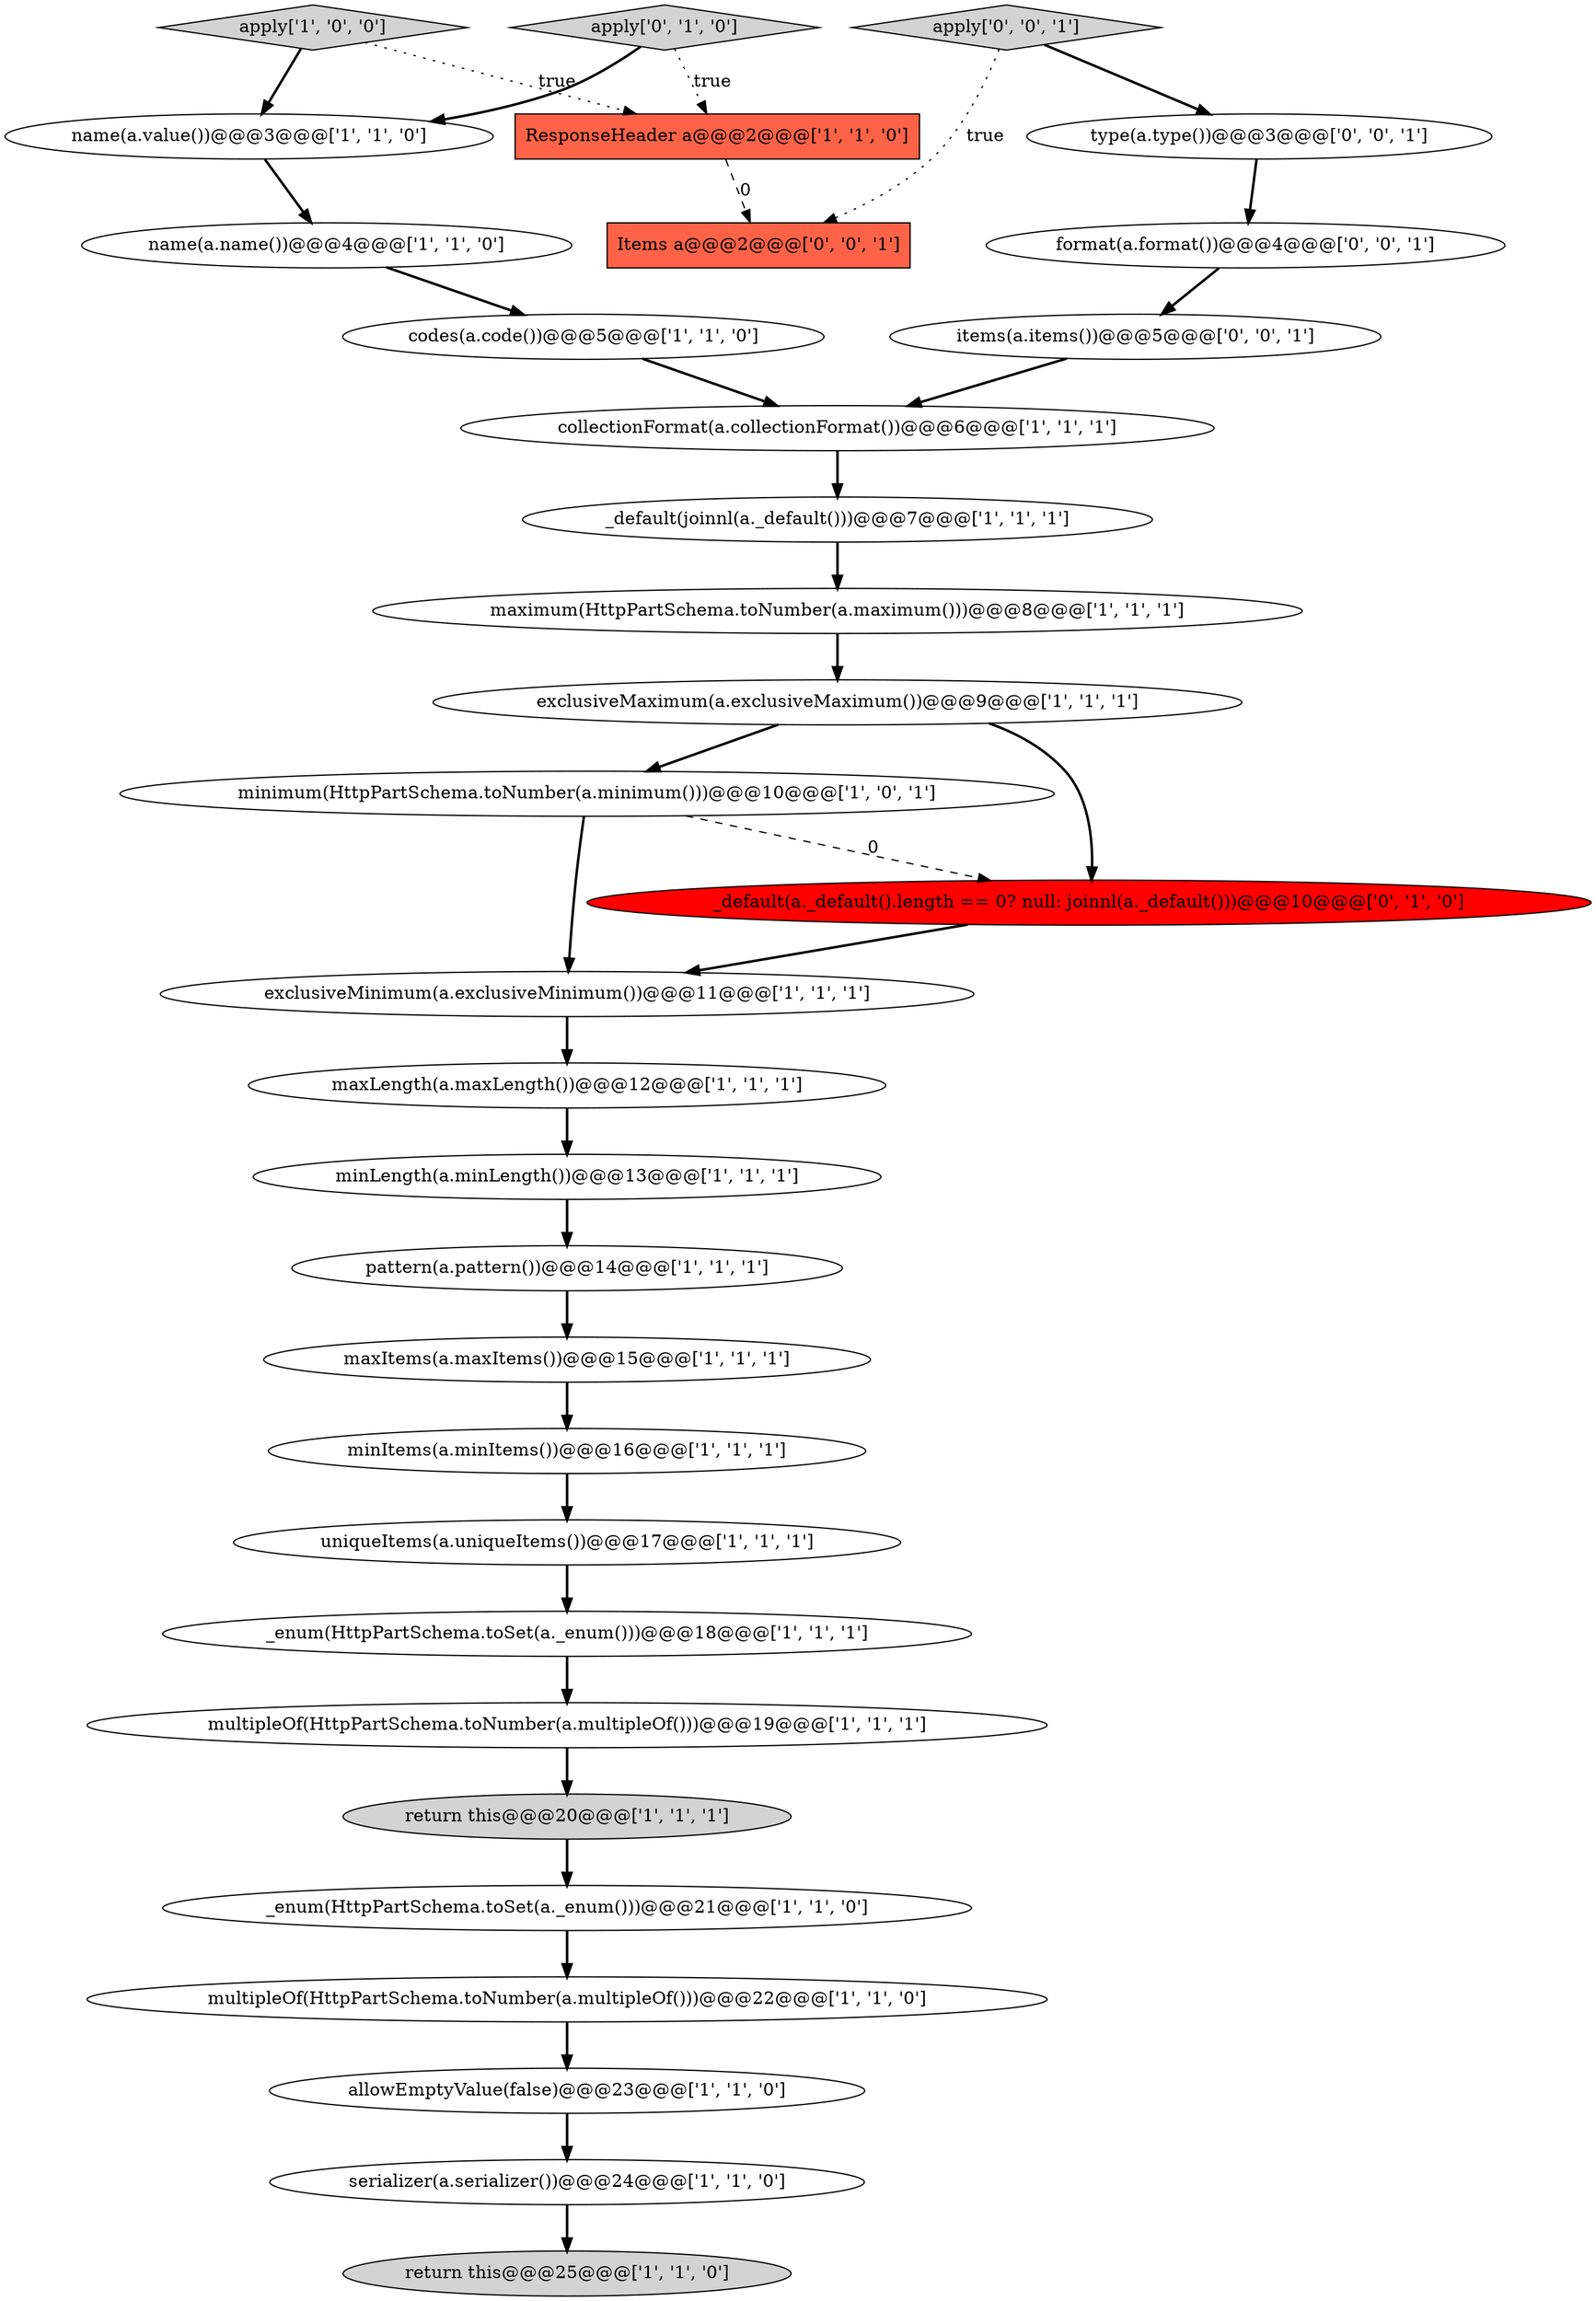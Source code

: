 digraph {
18 [style = filled, label = "multipleOf(HttpPartSchema.toNumber(a.multipleOf()))@@@19@@@['1', '1', '1']", fillcolor = white, shape = ellipse image = "AAA0AAABBB1BBB"];
4 [style = filled, label = "name(a.value())@@@3@@@['1', '1', '0']", fillcolor = white, shape = ellipse image = "AAA0AAABBB1BBB"];
30 [style = filled, label = "Items a@@@2@@@['0', '0', '1']", fillcolor = tomato, shape = box image = "AAA0AAABBB3BBB"];
21 [style = filled, label = "maxItems(a.maxItems())@@@15@@@['1', '1', '1']", fillcolor = white, shape = ellipse image = "AAA0AAABBB1BBB"];
16 [style = filled, label = "allowEmptyValue(false)@@@23@@@['1', '1', '0']", fillcolor = white, shape = ellipse image = "AAA0AAABBB1BBB"];
10 [style = filled, label = "return this@@@20@@@['1', '1', '1']", fillcolor = lightgray, shape = ellipse image = "AAA0AAABBB1BBB"];
27 [style = filled, label = "format(a.format())@@@4@@@['0', '0', '1']", fillcolor = white, shape = ellipse image = "AAA0AAABBB3BBB"];
29 [style = filled, label = "apply['0', '0', '1']", fillcolor = lightgray, shape = diamond image = "AAA0AAABBB3BBB"];
13 [style = filled, label = "minItems(a.minItems())@@@16@@@['1', '1', '1']", fillcolor = white, shape = ellipse image = "AAA0AAABBB1BBB"];
9 [style = filled, label = "collectionFormat(a.collectionFormat())@@@6@@@['1', '1', '1']", fillcolor = white, shape = ellipse image = "AAA0AAABBB1BBB"];
19 [style = filled, label = "_enum(HttpPartSchema.toSet(a._enum()))@@@18@@@['1', '1', '1']", fillcolor = white, shape = ellipse image = "AAA0AAABBB1BBB"];
12 [style = filled, label = "_enum(HttpPartSchema.toSet(a._enum()))@@@21@@@['1', '1', '0']", fillcolor = white, shape = ellipse image = "AAA0AAABBB1BBB"];
24 [style = filled, label = "return this@@@25@@@['1', '1', '0']", fillcolor = lightgray, shape = ellipse image = "AAA0AAABBB1BBB"];
1 [style = filled, label = "minimum(HttpPartSchema.toNumber(a.minimum()))@@@10@@@['1', '0', '1']", fillcolor = white, shape = ellipse image = "AAA0AAABBB1BBB"];
11 [style = filled, label = "maximum(HttpPartSchema.toNumber(a.maximum()))@@@8@@@['1', '1', '1']", fillcolor = white, shape = ellipse image = "AAA0AAABBB1BBB"];
25 [style = filled, label = "apply['0', '1', '0']", fillcolor = lightgray, shape = diamond image = "AAA0AAABBB2BBB"];
20 [style = filled, label = "maxLength(a.maxLength())@@@12@@@['1', '1', '1']", fillcolor = white, shape = ellipse image = "AAA0AAABBB1BBB"];
8 [style = filled, label = "ResponseHeader a@@@2@@@['1', '1', '0']", fillcolor = tomato, shape = box image = "AAA0AAABBB1BBB"];
2 [style = filled, label = "name(a.name())@@@4@@@['1', '1', '0']", fillcolor = white, shape = ellipse image = "AAA0AAABBB1BBB"];
28 [style = filled, label = "type(a.type())@@@3@@@['0', '0', '1']", fillcolor = white, shape = ellipse image = "AAA0AAABBB3BBB"];
0 [style = filled, label = "codes(a.code())@@@5@@@['1', '1', '0']", fillcolor = white, shape = ellipse image = "AAA0AAABBB1BBB"];
14 [style = filled, label = "multipleOf(HttpPartSchema.toNumber(a.multipleOf()))@@@22@@@['1', '1', '0']", fillcolor = white, shape = ellipse image = "AAA0AAABBB1BBB"];
7 [style = filled, label = "serializer(a.serializer())@@@24@@@['1', '1', '0']", fillcolor = white, shape = ellipse image = "AAA0AAABBB1BBB"];
23 [style = filled, label = "uniqueItems(a.uniqueItems())@@@17@@@['1', '1', '1']", fillcolor = white, shape = ellipse image = "AAA0AAABBB1BBB"];
26 [style = filled, label = "_default(a._default().length == 0? null: joinnl(a._default()))@@@10@@@['0', '1', '0']", fillcolor = red, shape = ellipse image = "AAA1AAABBB2BBB"];
15 [style = filled, label = "minLength(a.minLength())@@@13@@@['1', '1', '1']", fillcolor = white, shape = ellipse image = "AAA0AAABBB1BBB"];
17 [style = filled, label = "pattern(a.pattern())@@@14@@@['1', '1', '1']", fillcolor = white, shape = ellipse image = "AAA0AAABBB1BBB"];
3 [style = filled, label = "exclusiveMinimum(a.exclusiveMinimum())@@@11@@@['1', '1', '1']", fillcolor = white, shape = ellipse image = "AAA0AAABBB1BBB"];
5 [style = filled, label = "apply['1', '0', '0']", fillcolor = lightgray, shape = diamond image = "AAA0AAABBB1BBB"];
22 [style = filled, label = "_default(joinnl(a._default()))@@@7@@@['1', '1', '1']", fillcolor = white, shape = ellipse image = "AAA0AAABBB1BBB"];
31 [style = filled, label = "items(a.items())@@@5@@@['0', '0', '1']", fillcolor = white, shape = ellipse image = "AAA0AAABBB3BBB"];
6 [style = filled, label = "exclusiveMaximum(a.exclusiveMaximum())@@@9@@@['1', '1', '1']", fillcolor = white, shape = ellipse image = "AAA0AAABBB1BBB"];
9->22 [style = bold, label=""];
14->16 [style = bold, label=""];
0->9 [style = bold, label=""];
19->18 [style = bold, label=""];
6->26 [style = bold, label=""];
31->9 [style = bold, label=""];
1->26 [style = dashed, label="0"];
26->3 [style = bold, label=""];
11->6 [style = bold, label=""];
16->7 [style = bold, label=""];
1->3 [style = bold, label=""];
25->4 [style = bold, label=""];
27->31 [style = bold, label=""];
4->2 [style = bold, label=""];
29->28 [style = bold, label=""];
6->1 [style = bold, label=""];
15->17 [style = bold, label=""];
7->24 [style = bold, label=""];
2->0 [style = bold, label=""];
3->20 [style = bold, label=""];
18->10 [style = bold, label=""];
10->12 [style = bold, label=""];
23->19 [style = bold, label=""];
5->4 [style = bold, label=""];
12->14 [style = bold, label=""];
13->23 [style = bold, label=""];
29->30 [style = dotted, label="true"];
8->30 [style = dashed, label="0"];
28->27 [style = bold, label=""];
5->8 [style = dotted, label="true"];
20->15 [style = bold, label=""];
17->21 [style = bold, label=""];
22->11 [style = bold, label=""];
25->8 [style = dotted, label="true"];
21->13 [style = bold, label=""];
}
